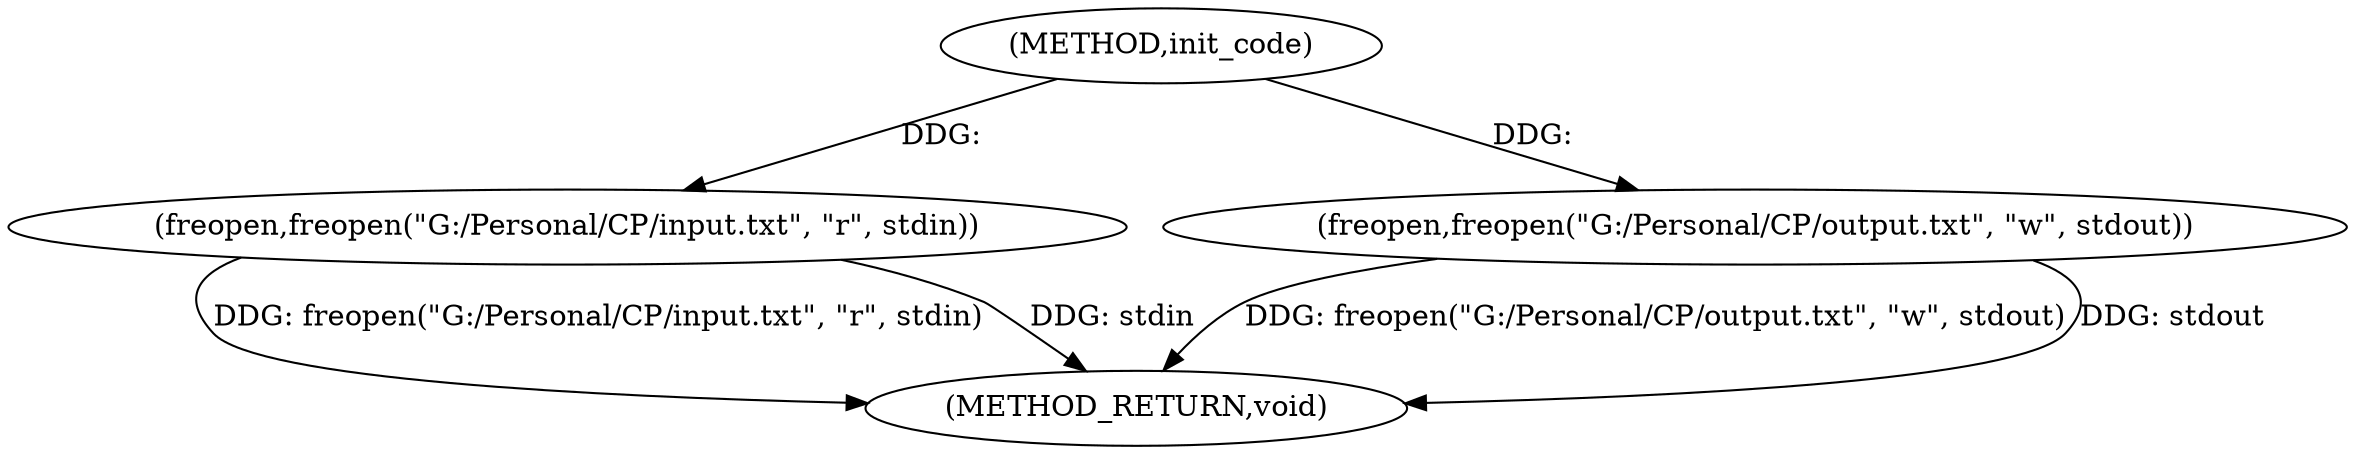digraph "init_code" {  
"1000116" [label = "(METHOD,init_code)" ]
"1000126" [label = "(METHOD_RETURN,void)" ]
"1000118" [label = "(freopen,freopen(\"G:/Personal/CP/input.txt\", \"r\", stdin))" ]
"1000122" [label = "(freopen,freopen(\"G:/Personal/CP/output.txt\", \"w\", stdout))" ]
  "1000118" -> "1000126"  [ label = "DDG: freopen(\"G:/Personal/CP/input.txt\", \"r\", stdin)"] 
  "1000122" -> "1000126"  [ label = "DDG: freopen(\"G:/Personal/CP/output.txt\", \"w\", stdout)"] 
  "1000122" -> "1000126"  [ label = "DDG: stdout"] 
  "1000118" -> "1000126"  [ label = "DDG: stdin"] 
  "1000116" -> "1000118"  [ label = "DDG: "] 
  "1000116" -> "1000122"  [ label = "DDG: "] 
}
